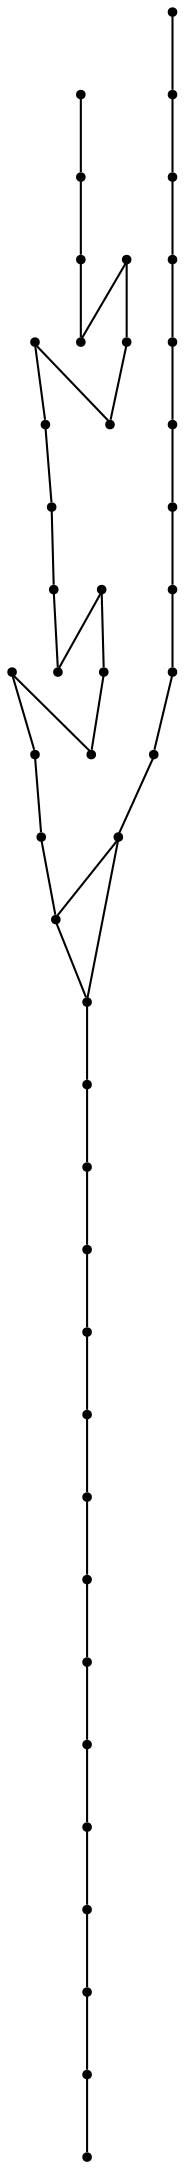 graph {
  node [shape=point,comment="{\"directed\":false,\"doi\":\"10.1007/3-540-37623-2_2\",\"figure\":\"5 (1)\"}"]

  v0 [pos="826.610153162839,736.1968909369573"]
  v1 [pos="825.6960032876848,930.1036749945746"]
  v2 [pos="796.7114053889936,1046.1187913682725"]
  v3 [pos="767.9270340992514,930.1036749945746"]
  v4 [pos="739.1467321975601,898.2766384548611"]
  v5 [pos="708.4958470603428,945.4084947374131"]
  v6 [pos="679.5080699522367,905.1268174913193"]
  v7 [pos="650.5244894005582,852.961213853624"]
  v8 [pos="621.5367122924521,861.1422136094834"]
  v9 [pos="590.9195267750326,837.7787187364365"]
  v10 [pos="561.9317496669264,836.1663733588324"]
  v11 [pos="533.1249649508093,780.5773332383897"]
  v12 [pos="504.34227864205695,764.0602027045355"]
  v13 [pos="473.72604688746185,767.2851477728949"]
  v14 [pos="444.7390963738036,764.0602027045355"]
  v15 [pos="415.7564060007613,760.4349687364365"]
  v16 [pos="386.76951907129126,763.9888678656682"]
  v17 [pos="356.13103285079205,755.5304124620225"]
  v18 [pos="327.14910548800935,743.8470119900173"]
  v19 [pos="298.36730935789313,740.2220323350693"]
  v20 [pos="269.5896462000163,737.0014105902776"]
  v21 [pos="270.4063850986985,766.2034267849392"]
  v22 [pos="270.4063850986985,798.428463406033"]
  v23 [pos="270.4063850986985,830.2534654405381"]
  v24 [pos="270.4063850986985,860.4658677842881"]
  v25 [pos="270.4063850986985,892.2868008083767"]
  v26 [pos="270.4063850986985,924.1074795193142"]
  v27 [pos="270.4063850986985,954.3201361762152"]
  v28 [pos="270.4063850986985,986.1408148871527"]
  v29 [pos="270.4063850986985,1017.965816921658"]
  v30 [pos="270.4063850986985,1048.1741502549912"]
  v31 [pos="797.628225800056,736.1968909369573"]
  v32 [pos="768.6422290492224,736.1968909369573"]
  v33 [pos="739.6603016864395,736.1968909369573"]
  v34 [pos="709.0408271382414,736.1968909369573"]
  v35 [pos="680.0589633596469,736.1968909369573"]
  v36 [pos="651.4813042660601,736.1968909369573"]
  v37 [pos="622.4993769032772,736.1968909369573"]
  v38 [pos="591.8799659392673,736.1968909369573"]
  v39 [pos="562.8981021606728,736.1968909369573"]
  v40 [pos="533.912105409839,736.1968909369573"]
  v41 [pos="504.9301780470562,736.1968909369573"]
  v42 [pos="474.31483647109735,736.1968909369573"]
  v43 [pos="445.32883972026355,736.1968909369573"]
  v44 [pos="387.7693168480822,736.1968909369573"]

  v30 -- v29 [id="-3",pos="270.4063850986985,1048.1741502549912 270.4063850986985,1017.965816921658 270.4063850986985,1017.965816921658 270.4063850986985,1017.965816921658"]
  v29 -- v28 [id="-4",pos="270.4063850986985,1017.965816921658 270.4063850986985,986.1408148871527 270.4063850986985,986.1408148871527 270.4063850986985,986.1408148871527"]
  v28 -- v27 [id="-5",pos="270.4063850986985,986.1408148871527 270.4063850986985,954.3201361762152 270.4063850986985,954.3201361762152 270.4063850986985,954.3201361762152"]
  v27 -- v26 [id="-6",pos="270.4063850986985,954.3201361762152 270.4063850986985,924.1074795193142 270.4063850986985,924.1074795193142 270.4063850986985,924.1074795193142"]
  v26 -- v25 [id="-7",pos="270.4063850986985,924.1074795193142 270.4063850986985,892.2868008083767 270.4063850986985,892.2868008083767 270.4063850986985,892.2868008083767"]
  v25 -- v24 [id="-8",pos="270.4063850986985,892.2868008083767 270.4063850986985,860.4658677842881 270.4063850986985,860.4658677842881 270.4063850986985,860.4658677842881"]
  v24 -- v23 [id="-9",pos="270.4063850986985,860.4658677842881 270.4063850986985,830.2534654405381 270.4063850986985,830.2534654405381 270.4063850986985,830.2534654405381"]
  v23 -- v22 [id="-10",pos="270.4063850986985,830.2534654405381 270.4063850986985,798.428463406033 270.4063850986985,798.428463406033 270.4063850986985,798.428463406033"]
  v22 -- v21 [id="-11",pos="270.4063850986985,798.428463406033 270.4063850986985,766.2034267849392 270.4063850986985,766.2034267849392 270.4063850986985,766.2034267849392"]
  v21 -- v20 [id="-12",pos="270.4063850986985,766.2034267849392 269.5896462000163,737.0014105902776 269.5896462000163,737.0014105902776 269.5896462000163,737.0014105902776"]
  v20 -- v19 [id="-13",pos="269.5896462000163,737.0014105902776 298.36730935789313,740.2220323350693 298.36730935789313,740.2220323350693 298.36730935789313,740.2220323350693"]
  v19 -- v44 [id="-14",pos="298.36730935789313,740.2220323350693 387.7693168480822,736.1968909369573 387.7693168480822,736.1968909369573 387.7693168480822,736.1968909369573"]
  v44 -- v43 [id="-15",pos="387.7693168480822,736.1968909369573 445.32883972026355,736.1968909369573 445.32883972026355,736.1968909369573 445.32883972026355,736.1968909369573"]
  v43 -- v42 [id="-16",pos="445.32883972026355,736.1968909369573 474.31483647109735,736.1968909369573 474.31483647109735,736.1968909369573 474.31483647109735,736.1968909369573"]
  v42 -- v41 [id="-17",pos="474.31483647109735,736.1968909369573 504.9301780470562,736.1968909369573 504.9301780470562,736.1968909369573 504.9301780470562,736.1968909369573"]
  v41 -- v40 [id="-18",pos="504.9301780470562,736.1968909369573 533.912105409839,736.1968909369573 533.912105409839,736.1968909369573 533.912105409839,736.1968909369573"]
  v40 -- v39 [id="-19",pos="533.912105409839,736.1968909369573 562.8981021606728,736.1968909369573 562.8981021606728,736.1968909369573 562.8981021606728,736.1968909369573"]
  v39 -- v38 [id="-20",pos="562.8981021606728,736.1968909369573 591.8799659392673,736.1968909369573 591.8799659392673,736.1968909369573 591.8799659392673,736.1968909369573"]
  v38 -- v37 [id="-21",pos="591.8799659392673,736.1968909369573 622.4993769032772,736.1968909369573 622.4993769032772,736.1968909369573 622.4993769032772,736.1968909369573"]
  v37 -- v36 [id="-22",pos="622.4993769032772,736.1968909369573 651.4813042660601,736.1968909369573 651.4813042660601,736.1968909369573 651.4813042660601,736.1968909369573"]
  v36 -- v35 [id="-23",pos="651.4813042660601,736.1968909369573 680.0589633596469,736.1968909369573 680.0589633596469,736.1968909369573 680.0589633596469,736.1968909369573"]
  v35 -- v34 [id="-24",pos="680.0589633596469,736.1968909369573 709.0408271382414,736.1968909369573 709.0408271382414,736.1968909369573 709.0408271382414,736.1968909369573"]
  v34 -- v33 [id="-25",pos="709.0408271382414,736.1968909369573 739.6603016864395,736.1968909369573 739.6603016864395,736.1968909369573 739.6603016864395,736.1968909369573"]
  v33 -- v32 [id="-26",pos="739.6603016864395,736.1968909369573 768.6422290492224,736.1968909369573 768.6422290492224,736.1968909369573 768.6422290492224,736.1968909369573"]
  v32 -- v31 [id="-27",pos="768.6422290492224,736.1968909369573 797.628225800056,736.1968909369573 797.628225800056,736.1968909369573 797.628225800056,736.1968909369573"]
  v31 -- v0 [id="-28",pos="797.628225800056,736.1968909369573 826.610153162839,736.1968909369573 826.610153162839,736.1968909369573 826.610153162839,736.1968909369573"]
  v20 -- v44 [id="-30",pos="269.5896462000163,737.0014105902776 387.7693168480822,736.1968909369573 387.7693168480822,736.1968909369573 387.7693168480822,736.1968909369573"]
  v18 -- v19 [id="-66",pos="327.14910548800935,743.8470119900173 298.36730935789313,740.2220323350693 298.36730935789313,740.2220323350693 298.36730935789313,740.2220323350693"]
  v17 -- v18 [id="-73",pos="356.13103285079205,755.5304124620225 327.14910548800935,743.8470119900173 327.14910548800935,743.8470119900173 327.14910548800935,743.8470119900173"]
  v1 -- v2 [id="-74",pos="825.6960032876848,930.1036749945746 796.7114053889936,1046.1187913682725 796.7114053889936,1046.1187913682725 796.7114053889936,1046.1187913682725"]
  v2 -- v3 [id="-76",pos="796.7114053889936,1046.1187913682725 767.9270340992514,930.1036749945746 767.9270340992514,930.1036749945746 767.9270340992514,930.1036749945746"]
  v16 -- v15 [id="-79",pos="386.76951907129126,763.9888678656682 415.7564060007613,760.4349687364365 415.7564060007613,760.4349687364365 415.7564060007613,760.4349687364365"]
  v16 -- v17 [id="-81",pos="386.76951907129126,763.9888678656682 356.13103285079205,755.5304124620225 356.13103285079205,755.5304124620225 356.13103285079205,755.5304124620225"]
  v14 -- v15 [id="-95",pos="444.7390963738036,764.0602027045355 415.7564060007613,760.4349687364365 415.7564060007613,760.4349687364365 415.7564060007613,760.4349687364365"]
  v13 -- v12 [id="-99",pos="473.72604688746185,767.2851477728949 504.34227864205695,764.0602027045355 504.34227864205695,764.0602027045355 504.34227864205695,764.0602027045355"]
  v13 -- v14 [id="-100",pos="473.72604688746185,767.2851477728949 444.7390963738036,764.0602027045355 444.7390963738036,764.0602027045355 444.7390963738036,764.0602027045355"]
  v11 -- v12 [id="-110",pos="533.1249649508093,780.5773332383897 504.34227864205695,764.0602027045355 504.34227864205695,764.0602027045355 504.34227864205695,764.0602027045355"]
  v10 -- v11 [id="-114",pos="561.9317496669264,836.1663733588324 533.1249649508093,780.5773332383897 533.1249649508093,780.5773332383897 533.1249649508093,780.5773332383897"]
  v9 -- v10 [id="-120",pos="590.9195267750326,837.7787187364365 561.9317496669264,836.1663733588324 561.9317496669264,836.1663733588324 561.9317496669264,836.1663733588324"]
  v8 -- v7 [id="-124",pos="621.5367122924521,861.1422136094834 650.5244894005582,852.961213853624 650.5244894005582,852.961213853624 650.5244894005582,852.961213853624"]
  v8 -- v9 [id="-125",pos="621.5367122924521,861.1422136094834 590.9195267750326,837.7787187364365 590.9195267750326,837.7787187364365 590.9195267750326,837.7787187364365"]
  v6 -- v7 [id="-134",pos="679.5080699522367,905.1268174913193 650.5244894005582,852.961213853624 650.5244894005582,852.961213853624 650.5244894005582,852.961213853624"]
  v5 -- v4 [id="-138",pos="708.4958470603428,945.4084947374131 739.1467321975601,898.2766384548611 739.1467321975601,898.2766384548611 739.1467321975601,898.2766384548611"]
  v5 -- v6 [id="-140",pos="708.4958470603428,945.4084947374131 679.5080699522367,905.1268174913193 679.5080699522367,905.1268174913193 679.5080699522367,905.1268174913193"]
  v3 -- v4 [id="-149",pos="767.9270340992514,930.1036749945746 739.1467321975601,898.2766384548611 739.1467321975601,898.2766384548611 739.1467321975601,898.2766384548611"]
}